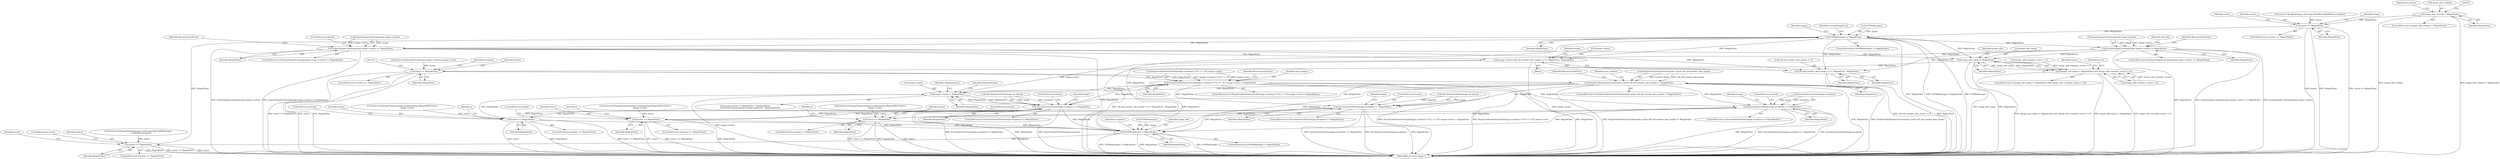 digraph "0_ImageMagick_0474237508f39c4f783208123431815f1ededb76_1@pointer" {
"1000155" [label="(Call,image_info->debug != MagickFalse)"];
"1000193" [label="(Call,status == MagickFalse)"];
"1000489" [label="(Call,EOFBlob(image) != MagickFalse)"];
"1000754" [label="(Call,AcquireImageColormap(image,image->colors) == MagickFalse)"];
"1001124" [label="(Call,image->matte=viff_info.number_data_bands == 4 ? MagickTrue : MagickFalse)"];
"1002183" [label="(Call,image->matte != MagickFalse)"];
"1002203" [label="(Call,SyncAuthenticPixels(image,exception) == MagickFalse)"];
"1002230" [label="(Call,status == MagickFalse)"];
"1002251" [label="(Call,EOFBlob(image) != MagickFalse)"];
"1002338" [label="(Call,status == MagickFalse)"];
"1001128" [label="(Call,viff_info.number_data_bands == 4 ? MagickTrue : MagickFalse)"];
"1001164" [label="(Call,image_info->ping != MagickFalse)"];
"1001163" [label="(Call,(image_info->ping != MagickFalse) && (image_info->number_scenes != 0))"];
"1001200" [label="(Call,status == MagickFalse)"];
"1001253" [label="(Call,HeapOverflowSanityCheck((image->columns+7UL) >> 3UL,image->rows) != MagickFalse)"];
"1001909" [label="(Call,SyncAuthenticPixels(image,exception) == MagickFalse)"];
"1001936" [label="(Call,status == MagickFalse)"];
"1002004" [label="(Call,SyncAuthenticPixels(image,exception) == MagickFalse)"];
"1002031" [label="(Call,status == MagickFalse)"];
"1001285" [label="(Call,HeapOverflowSanityCheck(number_pixels,viff_info.number_data_bands) != MagickFalse)"];
"1000814" [label="(Call,AcquireImageColormap(image,image->colors) == MagickFalse)"];
"1001253" [label="(Call,HeapOverflowSanityCheck((image->columns+7UL) >> 3UL,image->rows) != MagickFalse)"];
"1000206" [label="(Identifier,count)"];
"1001914" [label="(ControlStructure,break;)"];
"1002204" [label="(Call,SyncAuthenticPixels(image,exception))"];
"1001936" [label="(Call,status == MagickFalse)"];
"1002267" [label="(Identifier,image_info)"];
"1002208" [label="(ControlStructure,break;)"];
"1002328" [label="(Call,status=SetImageProgress(image,LoadImagesTag,TellBlob(image),\n          GetBlobSize(image)))"];
"1001913" [label="(Identifier,MagickFalse)"];
"1002202" [label="(ControlStructure,if (SyncAuthenticPixels(image,exception) == MagickFalse))"];
"1001910" [label="(Call,SyncAuthenticPixels(image,exception))"];
"1001202" [label="(Identifier,MagickFalse)"];
"1000171" [label="(Identifier,exception)"];
"1001199" [label="(ControlStructure,if (status == MagickFalse))"];
"1001128" [label="(Call,viff_info.number_data_bands == 4 ? MagickTrue : MagickFalse)"];
"1000192" [label="(ControlStructure,if (status == MagickFalse))"];
"1000488" [label="(ControlStructure,if (EOFBlob(image) != MagickFalse))"];
"1002019" [label="(Call,status=SetImageProgress(image,LoadImageTag,(MagickOffsetType) y,\n                image->rows))"];
"1002184" [label="(Call,image->matte)"];
"1002207" [label="(Identifier,MagickFalse)"];
"1002197" [label="(Identifier,OpaqueOpacity)"];
"1001291" [label="(Identifier,MagickFalse)"];
"1001189" [label="(Call,status=SetImageExtent(image,image->columns,image->rows))"];
"1002060" [label="(Identifier,y)"];
"1002187" [label="(Identifier,MagickFalse)"];
"1000489" [label="(Call,EOFBlob(image) != MagickFalse)"];
"1001129" [label="(Call,viff_info.number_data_bands == 4)"];
"1002233" [label="(ControlStructure,break;)"];
"1000159" [label="(Identifier,MagickFalse)"];
"1000194" [label="(Identifier,status)"];
"1002344" [label="(Identifier,count)"];
"1001937" [label="(Identifier,status)"];
"1000820" [label="(Identifier,MagickFalse)"];
"1001285" [label="(Call,HeapOverflowSanityCheck(number_pixels,viff_info.number_data_bands) != MagickFalse)"];
"1001728" [label="(Identifier,y)"];
"1000764" [label="(ControlStructure,break;)"];
"1002254" [label="(Identifier,MagickFalse)"];
"1002251" [label="(Call,EOFBlob(image) != MagickFalse)"];
"1001938" [label="(Identifier,MagickFalse)"];
"1002341" [label="(ControlStructure,break;)"];
"1000827" [label="(Identifier,viff_info)"];
"1002229" [label="(ControlStructure,if (status == MagickFalse))"];
"1000193" [label="(Call,status == MagickFalse)"];
"1002231" [label="(Identifier,status)"];
"1000156" [label="(Call,image_info->debug)"];
"1001254" [label="(Call,HeapOverflowSanityCheck((image->columns+7UL) >> 3UL,image->rows))"];
"1001293" [label="(Identifier,ResourceLimitError)"];
"1000492" [label="(Identifier,MagickFalse)"];
"1000755" [label="(Call,AcquireImageColormap(image,image->colors))"];
"1000813" [label="(ControlStructure,if (AcquireImageColormap(image,image->colors) == MagickFalse))"];
"1000155" [label="(Call,image_info->debug != MagickFalse)"];
"1001205" [label="(Identifier,exception)"];
"1001138" [label="(Identifier,image)"];
"1002339" [label="(Identifier,status)"];
"1001296" [label="(Identifier,max_packets)"];
"1001200" [label="(Call,status == MagickFalse)"];
"1001201" [label="(Identifier,status)"];
"1001908" [label="(ControlStructure,if (SyncAuthenticPixels(image,exception) == MagickFalse))"];
"1002008" [label="(Identifier,MagickFalse)"];
"1002003" [label="(ControlStructure,if (SyncAuthenticPixels(image,exception) == MagickFalse))"];
"1000822" [label="(Identifier,ResourceLimitError)"];
"1001924" [label="(Call,status=SetImageProgress(image,LoadImageTag,(MagickOffsetType) y,\n                image->rows))"];
"1002203" [label="(Call,SyncAuthenticPixels(image,exception) == MagickFalse)"];
"1000195" [label="(Identifier,MagickFalse)"];
"1002257" [label="(Identifier,exception)"];
"1001134" [label="(Identifier,MagickTrue)"];
"1001265" [label="(Identifier,MagickFalse)"];
"1002232" [label="(Identifier,MagickFalse)"];
"1001165" [label="(Call,image_info->ping)"];
"1000754" [label="(Call,AcquireImageColormap(image,image->colors) == MagickFalse)"];
"1000498" [label="(Identifier,image)"];
"1000760" [label="(Identifier,MagickFalse)"];
"1002340" [label="(Identifier,MagickFalse)"];
"1002009" [label="(ControlStructure,break;)"];
"1001163" [label="(Call,(image_info->ping != MagickFalse) && (image_info->number_scenes != 0))"];
"1001939" [label="(ControlStructure,break;)"];
"1001284" [label="(ControlStructure,if (HeapOverflowSanityCheck(number_pixels,viff_info.number_data_bands) != MagickFalse))"];
"1002005" [label="(Call,SyncAuthenticPixels(image,exception))"];
"1001959" [label="(Identifier,y)"];
"1001286" [label="(Call,HeapOverflowSanityCheck(number_pixels,viff_info.number_data_bands))"];
"1002183" [label="(Call,image->matte != MagickFalse)"];
"1000753" [label="(ControlStructure,if (AcquireImageColormap(image,image->colors) == MagickFalse))"];
"1001177" [label="(Identifier,image)"];
"1002033" [label="(Identifier,MagickFalse)"];
"1001935" [label="(ControlStructure,if (status == MagickFalse))"];
"1002032" [label="(Identifier,status)"];
"1001162" [label="(ControlStructure,if ((image_info->ping != MagickFalse) && (image_info->number_scenes != 0)))"];
"1000185" [label="(Call,status=OpenBlob(image_info,image,ReadBinaryBlobMode,exception))"];
"1002212" [label="(Identifier,image)"];
"1002182" [label="(Call,image->matte != MagickFalse ? QuantumRange-\n                ScaleCharToQuantum(*(p+number_pixels*3)) : OpaqueOpacity)"];
"1001164" [label="(Call,image_info->ping != MagickFalse)"];
"1002218" [label="(Call,status=SetImageProgress(image,LoadImageTag,(MagickOffsetType) y,\n                image->rows))"];
"1000815" [label="(Call,AcquireImageColormap(image,image->colors))"];
"1000154" [label="(ControlStructure,if (image_info->debug != MagickFalse))"];
"1002230" [label="(Call,status == MagickFalse)"];
"1001190" [label="(Identifier,status)"];
"1001909" [label="(Call,SyncAuthenticPixels(image,exception) == MagickFalse)"];
"1000494" [label="(Identifier,CorruptImageError)"];
"1001125" [label="(Call,image->matte)"];
"1002338" [label="(Call,status == MagickFalse)"];
"1000814" [label="(Call,AcquireImageColormap(image,image->colors) == MagickFalse)"];
"1002031" [label="(Call,status == MagickFalse)"];
"1000198" [label="(Identifier,image)"];
"1000490" [label="(Call,EOFBlob(image))"];
"1001169" [label="(Call,image_info->number_scenes != 0)"];
"1002034" [label="(ControlStructure,break;)"];
"1000215" [label="(Block,)"];
"1001918" [label="(Identifier,image)"];
"1001267" [label="(Identifier,ResourceLimitError)"];
"1002358" [label="(MethodReturn,static Image *)"];
"1001270" [label="(Identifier,max_packets)"];
"1001252" [label="(ControlStructure,if (HeapOverflowSanityCheck((image->columns+7UL) >> 3UL,image->rows) != MagickFalse))"];
"1002004" [label="(Call,SyncAuthenticPixels(image,exception) == MagickFalse)"];
"1002250" [label="(ControlStructure,if (EOFBlob(image) != MagickFalse))"];
"1001171" [label="(Identifier,image_info)"];
"1002337" [label="(ControlStructure,if (status == MagickFalse))"];
"1002013" [label="(Identifier,image)"];
"1002265" [label="(Call,image_info->number_scenes != 0)"];
"1002030" [label="(ControlStructure,if (status == MagickFalse))"];
"1002189" [label="(Identifier,QuantumRange)"];
"1001168" [label="(Identifier,MagickFalse)"];
"1001124" [label="(Call,image->matte=viff_info.number_data_bands == 4 ? MagickTrue : MagickFalse)"];
"1001135" [label="(Identifier,MagickFalse)"];
"1000762" [label="(Identifier,ResourceLimitError)"];
"1002252" [label="(Call,EOFBlob(image))"];
"1000155" -> "1000154"  [label="AST: "];
"1000155" -> "1000159"  [label="CFG: "];
"1000156" -> "1000155"  [label="AST: "];
"1000159" -> "1000155"  [label="AST: "];
"1000161" -> "1000155"  [label="CFG: "];
"1000171" -> "1000155"  [label="CFG: "];
"1000155" -> "1002358"  [label="DDG: image_info->debug != MagickFalse"];
"1000155" -> "1002358"  [label="DDG: image_info->debug"];
"1000155" -> "1000193"  [label="DDG: MagickFalse"];
"1000193" -> "1000192"  [label="AST: "];
"1000193" -> "1000195"  [label="CFG: "];
"1000194" -> "1000193"  [label="AST: "];
"1000195" -> "1000193"  [label="AST: "];
"1000198" -> "1000193"  [label="CFG: "];
"1000206" -> "1000193"  [label="CFG: "];
"1000193" -> "1002358"  [label="DDG: status"];
"1000193" -> "1002358"  [label="DDG: MagickFalse"];
"1000193" -> "1002358"  [label="DDG: status == MagickFalse"];
"1000185" -> "1000193"  [label="DDG: status"];
"1000193" -> "1000489"  [label="DDG: MagickFalse"];
"1000489" -> "1000488"  [label="AST: "];
"1000489" -> "1000492"  [label="CFG: "];
"1000490" -> "1000489"  [label="AST: "];
"1000492" -> "1000489"  [label="AST: "];
"1000494" -> "1000489"  [label="CFG: "];
"1000498" -> "1000489"  [label="CFG: "];
"1000489" -> "1002358"  [label="DDG: EOFBlob(image) != MagickFalse"];
"1000489" -> "1002358"  [label="DDG: EOFBlob(image)"];
"1000489" -> "1002358"  [label="DDG: MagickFalse"];
"1000490" -> "1000489"  [label="DDG: image"];
"1002251" -> "1000489"  [label="DDG: MagickFalse"];
"1002338" -> "1000489"  [label="DDG: MagickFalse"];
"1000489" -> "1000754"  [label="DDG: MagickFalse"];
"1000489" -> "1000814"  [label="DDG: MagickFalse"];
"1000489" -> "1001124"  [label="DDG: MagickFalse"];
"1000489" -> "1001128"  [label="DDG: MagickFalse"];
"1000489" -> "1001164"  [label="DDG: MagickFalse"];
"1000754" -> "1000753"  [label="AST: "];
"1000754" -> "1000760"  [label="CFG: "];
"1000755" -> "1000754"  [label="AST: "];
"1000760" -> "1000754"  [label="AST: "];
"1000762" -> "1000754"  [label="CFG: "];
"1000764" -> "1000754"  [label="CFG: "];
"1000754" -> "1002358"  [label="DDG: AcquireImageColormap(image,image->colors) == MagickFalse"];
"1000754" -> "1002358"  [label="DDG: MagickFalse"];
"1000754" -> "1002358"  [label="DDG: AcquireImageColormap(image,image->colors)"];
"1000755" -> "1000754"  [label="DDG: image"];
"1000755" -> "1000754"  [label="DDG: image->colors"];
"1000754" -> "1001124"  [label="DDG: MagickFalse"];
"1000754" -> "1001128"  [label="DDG: MagickFalse"];
"1000754" -> "1001164"  [label="DDG: MagickFalse"];
"1001124" -> "1000215"  [label="AST: "];
"1001124" -> "1001128"  [label="CFG: "];
"1001125" -> "1001124"  [label="AST: "];
"1001128" -> "1001124"  [label="AST: "];
"1001138" -> "1001124"  [label="CFG: "];
"1001124" -> "1002358"  [label="DDG: viff_info.number_data_bands == 4 ? MagickTrue : MagickFalse"];
"1001124" -> "1002358"  [label="DDG: image->matte"];
"1000814" -> "1001124"  [label="DDG: MagickFalse"];
"1001124" -> "1002183"  [label="DDG: image->matte"];
"1002183" -> "1002182"  [label="AST: "];
"1002183" -> "1002187"  [label="CFG: "];
"1002184" -> "1002183"  [label="AST: "];
"1002187" -> "1002183"  [label="AST: "];
"1002189" -> "1002183"  [label="CFG: "];
"1002197" -> "1002183"  [label="CFG: "];
"1002183" -> "1002358"  [label="DDG: image->matte"];
"1001253" -> "1002183"  [label="DDG: MagickFalse"];
"1002203" -> "1002183"  [label="DDG: MagickFalse"];
"1002230" -> "1002183"  [label="DDG: MagickFalse"];
"1001285" -> "1002183"  [label="DDG: MagickFalse"];
"1002183" -> "1002203"  [label="DDG: MagickFalse"];
"1002203" -> "1002202"  [label="AST: "];
"1002203" -> "1002207"  [label="CFG: "];
"1002204" -> "1002203"  [label="AST: "];
"1002207" -> "1002203"  [label="AST: "];
"1002208" -> "1002203"  [label="CFG: "];
"1002212" -> "1002203"  [label="CFG: "];
"1002203" -> "1002358"  [label="DDG: MagickFalse"];
"1002203" -> "1002358"  [label="DDG: SyncAuthenticPixels(image,exception)"];
"1002203" -> "1002358"  [label="DDG: SyncAuthenticPixels(image,exception) == MagickFalse"];
"1002204" -> "1002203"  [label="DDG: image"];
"1002204" -> "1002203"  [label="DDG: exception"];
"1001253" -> "1002203"  [label="DDG: MagickFalse"];
"1002230" -> "1002203"  [label="DDG: MagickFalse"];
"1001285" -> "1002203"  [label="DDG: MagickFalse"];
"1002203" -> "1002230"  [label="DDG: MagickFalse"];
"1002203" -> "1002251"  [label="DDG: MagickFalse"];
"1002230" -> "1002229"  [label="AST: "];
"1002230" -> "1002232"  [label="CFG: "];
"1002231" -> "1002230"  [label="AST: "];
"1002232" -> "1002230"  [label="AST: "];
"1002233" -> "1002230"  [label="CFG: "];
"1002060" -> "1002230"  [label="CFG: "];
"1002230" -> "1002358"  [label="DDG: status == MagickFalse"];
"1002230" -> "1002358"  [label="DDG: status"];
"1002230" -> "1002358"  [label="DDG: MagickFalse"];
"1002218" -> "1002230"  [label="DDG: status"];
"1002230" -> "1002251"  [label="DDG: MagickFalse"];
"1002251" -> "1002250"  [label="AST: "];
"1002251" -> "1002254"  [label="CFG: "];
"1002252" -> "1002251"  [label="AST: "];
"1002254" -> "1002251"  [label="AST: "];
"1002257" -> "1002251"  [label="CFG: "];
"1002267" -> "1002251"  [label="CFG: "];
"1002251" -> "1002358"  [label="DDG: EOFBlob(image)"];
"1002251" -> "1002358"  [label="DDG: EOFBlob(image) != MagickFalse"];
"1002251" -> "1002358"  [label="DDG: MagickFalse"];
"1002252" -> "1002251"  [label="DDG: image"];
"1002031" -> "1002251"  [label="DDG: MagickFalse"];
"1001936" -> "1002251"  [label="DDG: MagickFalse"];
"1002004" -> "1002251"  [label="DDG: MagickFalse"];
"1001253" -> "1002251"  [label="DDG: MagickFalse"];
"1001909" -> "1002251"  [label="DDG: MagickFalse"];
"1001285" -> "1002251"  [label="DDG: MagickFalse"];
"1002251" -> "1002338"  [label="DDG: MagickFalse"];
"1002338" -> "1002337"  [label="AST: "];
"1002338" -> "1002340"  [label="CFG: "];
"1002339" -> "1002338"  [label="AST: "];
"1002340" -> "1002338"  [label="AST: "];
"1002344" -> "1002338"  [label="CFG: "];
"1002341" -> "1002338"  [label="CFG: "];
"1002338" -> "1002358"  [label="DDG: status"];
"1002338" -> "1002358"  [label="DDG: MagickFalse"];
"1002338" -> "1002358"  [label="DDG: status == MagickFalse"];
"1002328" -> "1002338"  [label="DDG: status"];
"1001128" -> "1001134"  [label="CFG: "];
"1001128" -> "1001135"  [label="CFG: "];
"1001129" -> "1001128"  [label="AST: "];
"1001134" -> "1001128"  [label="AST: "];
"1001135" -> "1001128"  [label="AST: "];
"1001128" -> "1002358"  [label="DDG: MagickTrue"];
"1001128" -> "1002358"  [label="DDG: viff_info.number_data_bands == 4"];
"1000814" -> "1001128"  [label="DDG: MagickFalse"];
"1001164" -> "1001163"  [label="AST: "];
"1001164" -> "1001168"  [label="CFG: "];
"1001165" -> "1001164"  [label="AST: "];
"1001168" -> "1001164"  [label="AST: "];
"1001171" -> "1001164"  [label="CFG: "];
"1001163" -> "1001164"  [label="CFG: "];
"1001164" -> "1002358"  [label="DDG: image_info->ping"];
"1001164" -> "1002358"  [label="DDG: MagickFalse"];
"1001164" -> "1001163"  [label="DDG: image_info->ping"];
"1001164" -> "1001163"  [label="DDG: MagickFalse"];
"1000814" -> "1001164"  [label="DDG: MagickFalse"];
"1001164" -> "1001200"  [label="DDG: MagickFalse"];
"1001163" -> "1001162"  [label="AST: "];
"1001163" -> "1001169"  [label="CFG: "];
"1001169" -> "1001163"  [label="AST: "];
"1001177" -> "1001163"  [label="CFG: "];
"1001190" -> "1001163"  [label="CFG: "];
"1001163" -> "1002358"  [label="DDG: (image_info->ping != MagickFalse) && (image_info->number_scenes != 0)"];
"1001163" -> "1002358"  [label="DDG: image_info->ping != MagickFalse"];
"1001163" -> "1002358"  [label="DDG: image_info->number_scenes != 0"];
"1002265" -> "1001163"  [label="DDG: image_info->number_scenes != 0"];
"1001169" -> "1001163"  [label="DDG: image_info->number_scenes"];
"1001169" -> "1001163"  [label="DDG: 0"];
"1001200" -> "1001199"  [label="AST: "];
"1001200" -> "1001202"  [label="CFG: "];
"1001201" -> "1001200"  [label="AST: "];
"1001202" -> "1001200"  [label="AST: "];
"1001205" -> "1001200"  [label="CFG: "];
"1001215" -> "1001200"  [label="CFG: "];
"1001200" -> "1002358"  [label="DDG: MagickFalse"];
"1001200" -> "1002358"  [label="DDG: status == MagickFalse"];
"1001200" -> "1002358"  [label="DDG: status"];
"1001189" -> "1001200"  [label="DDG: status"];
"1001200" -> "1001253"  [label="DDG: MagickFalse"];
"1001200" -> "1001285"  [label="DDG: MagickFalse"];
"1001253" -> "1001252"  [label="AST: "];
"1001253" -> "1001265"  [label="CFG: "];
"1001254" -> "1001253"  [label="AST: "];
"1001265" -> "1001253"  [label="AST: "];
"1001267" -> "1001253"  [label="CFG: "];
"1001270" -> "1001253"  [label="CFG: "];
"1001253" -> "1002358"  [label="DDG: MagickFalse"];
"1001253" -> "1002358"  [label="DDG: HeapOverflowSanityCheck((image->columns+7UL) >> 3UL,image->rows) != MagickFalse"];
"1001253" -> "1002358"  [label="DDG: HeapOverflowSanityCheck((image->columns+7UL) >> 3UL,image->rows)"];
"1001254" -> "1001253"  [label="DDG: (image->columns+7UL) >> 3UL"];
"1001254" -> "1001253"  [label="DDG: image->rows"];
"1001253" -> "1001909"  [label="DDG: MagickFalse"];
"1001253" -> "1002004"  [label="DDG: MagickFalse"];
"1001909" -> "1001908"  [label="AST: "];
"1001909" -> "1001913"  [label="CFG: "];
"1001910" -> "1001909"  [label="AST: "];
"1001913" -> "1001909"  [label="AST: "];
"1001914" -> "1001909"  [label="CFG: "];
"1001918" -> "1001909"  [label="CFG: "];
"1001909" -> "1002358"  [label="DDG: SyncAuthenticPixels(image,exception) == MagickFalse"];
"1001909" -> "1002358"  [label="DDG: SyncAuthenticPixels(image,exception)"];
"1001909" -> "1002358"  [label="DDG: MagickFalse"];
"1001910" -> "1001909"  [label="DDG: image"];
"1001910" -> "1001909"  [label="DDG: exception"];
"1001936" -> "1001909"  [label="DDG: MagickFalse"];
"1001285" -> "1001909"  [label="DDG: MagickFalse"];
"1001909" -> "1001936"  [label="DDG: MagickFalse"];
"1001936" -> "1001935"  [label="AST: "];
"1001936" -> "1001938"  [label="CFG: "];
"1001937" -> "1001936"  [label="AST: "];
"1001938" -> "1001936"  [label="AST: "];
"1001939" -> "1001936"  [label="CFG: "];
"1001728" -> "1001936"  [label="CFG: "];
"1001936" -> "1002358"  [label="DDG: status"];
"1001936" -> "1002358"  [label="DDG: status == MagickFalse"];
"1001936" -> "1002358"  [label="DDG: MagickFalse"];
"1001924" -> "1001936"  [label="DDG: status"];
"1002004" -> "1002003"  [label="AST: "];
"1002004" -> "1002008"  [label="CFG: "];
"1002005" -> "1002004"  [label="AST: "];
"1002008" -> "1002004"  [label="AST: "];
"1002009" -> "1002004"  [label="CFG: "];
"1002013" -> "1002004"  [label="CFG: "];
"1002004" -> "1002358"  [label="DDG: MagickFalse"];
"1002004" -> "1002358"  [label="DDG: SyncAuthenticPixels(image,exception) == MagickFalse"];
"1002004" -> "1002358"  [label="DDG: SyncAuthenticPixels(image,exception)"];
"1002005" -> "1002004"  [label="DDG: image"];
"1002005" -> "1002004"  [label="DDG: exception"];
"1002031" -> "1002004"  [label="DDG: MagickFalse"];
"1001285" -> "1002004"  [label="DDG: MagickFalse"];
"1002004" -> "1002031"  [label="DDG: MagickFalse"];
"1002031" -> "1002030"  [label="AST: "];
"1002031" -> "1002033"  [label="CFG: "];
"1002032" -> "1002031"  [label="AST: "];
"1002033" -> "1002031"  [label="AST: "];
"1002034" -> "1002031"  [label="CFG: "];
"1001959" -> "1002031"  [label="CFG: "];
"1002031" -> "1002358"  [label="DDG: MagickFalse"];
"1002031" -> "1002358"  [label="DDG: status"];
"1002031" -> "1002358"  [label="DDG: status == MagickFalse"];
"1002019" -> "1002031"  [label="DDG: status"];
"1001285" -> "1001284"  [label="AST: "];
"1001285" -> "1001291"  [label="CFG: "];
"1001286" -> "1001285"  [label="AST: "];
"1001291" -> "1001285"  [label="AST: "];
"1001293" -> "1001285"  [label="CFG: "];
"1001296" -> "1001285"  [label="CFG: "];
"1001285" -> "1002358"  [label="DDG: HeapOverflowSanityCheck(number_pixels,viff_info.number_data_bands)"];
"1001285" -> "1002358"  [label="DDG: HeapOverflowSanityCheck(number_pixels,viff_info.number_data_bands) != MagickFalse"];
"1001285" -> "1002358"  [label="DDG: MagickFalse"];
"1001286" -> "1001285"  [label="DDG: number_pixels"];
"1001286" -> "1001285"  [label="DDG: viff_info.number_data_bands"];
"1000814" -> "1000813"  [label="AST: "];
"1000814" -> "1000820"  [label="CFG: "];
"1000815" -> "1000814"  [label="AST: "];
"1000820" -> "1000814"  [label="AST: "];
"1000822" -> "1000814"  [label="CFG: "];
"1000827" -> "1000814"  [label="CFG: "];
"1000814" -> "1002358"  [label="DDG: MagickFalse"];
"1000814" -> "1002358"  [label="DDG: AcquireImageColormap(image,image->colors) == MagickFalse"];
"1000814" -> "1002358"  [label="DDG: AcquireImageColormap(image,image->colors)"];
"1000815" -> "1000814"  [label="DDG: image"];
"1000815" -> "1000814"  [label="DDG: image->colors"];
}
